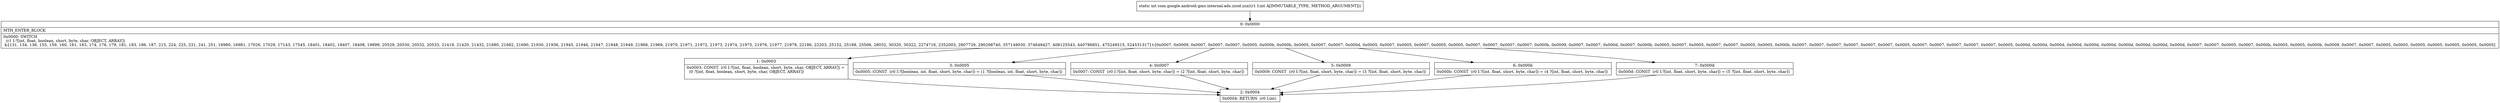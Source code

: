 digraph "CFG forcom.google.android.gms.internal.ads.zzod.zzx(I)I" {
Node_0 [shape=record,label="{0\:\ 0x0000|MTH_ENTER_BLOCK\l|0x0000: SWITCH  \l  (r1 I:?[int, float, boolean, short, byte, char, OBJECT, ARRAY])\l k:[131, 134, 136, 155, 159, 160, 161, 163, 174, 176, 179, 181, 183, 186, 187, 215, 224, 225, 231, 241, 251, 16980, 16981, 17026, 17029, 17143, 17545, 18401, 18402, 18407, 18408, 19899, 20529, 20530, 20532, 20533, 21419, 21420, 21432, 21680, 21682, 21690, 21930, 21936, 21945, 21946, 21947, 21948, 21949, 21968, 21969, 21970, 21971, 21972, 21973, 21974, 21975, 21976, 21977, 21978, 22186, 22203, 25152, 25188, 25506, 28032, 30320, 30322, 2274716, 2352003, 2807729, 290298740, 357149030, 374648427, 408125543, 440786851, 475249515, 524531317] t:[0x0007, 0x0009, 0x0007, 0x0007, 0x0007, 0x0005, 0x000b, 0x000b, 0x0005, 0x0007, 0x0007, 0x000d, 0x0005, 0x0007, 0x0005, 0x0007, 0x0005, 0x0005, 0x0007, 0x0007, 0x0007, 0x0007, 0x000b, 0x0009, 0x0007, 0x0007, 0x000d, 0x0007, 0x000b, 0x0005, 0x0007, 0x0005, 0x0007, 0x0007, 0x0005, 0x0005, 0x000b, 0x0007, 0x0007, 0x0007, 0x0007, 0x0007, 0x0007, 0x0005, 0x0007, 0x0007, 0x0007, 0x0007, 0x0007, 0x0005, 0x000d, 0x000d, 0x000d, 0x000d, 0x000d, 0x000d, 0x000d, 0x000d, 0x000d, 0x000d, 0x0007, 0x0007, 0x0005, 0x0007, 0x000b, 0x0005, 0x0005, 0x000b, 0x0009, 0x0007, 0x0007, 0x0005, 0x0005, 0x0005, 0x0005, 0x0005, 0x0005, 0x0005] \l}"];
Node_1 [shape=record,label="{1\:\ 0x0003|0x0003: CONST  (r0 I:?[int, float, boolean, short, byte, char, OBJECT, ARRAY]) = \l  (0 ?[int, float, boolean, short, byte, char, OBJECT, ARRAY])\l \l}"];
Node_2 [shape=record,label="{2\:\ 0x0004|0x0004: RETURN  (r0 I:int) \l}"];
Node_3 [shape=record,label="{3\:\ 0x0005|0x0005: CONST  (r0 I:?[boolean, int, float, short, byte, char]) = (1 ?[boolean, int, float, short, byte, char]) \l}"];
Node_4 [shape=record,label="{4\:\ 0x0007|0x0007: CONST  (r0 I:?[int, float, short, byte, char]) = (2 ?[int, float, short, byte, char]) \l}"];
Node_5 [shape=record,label="{5\:\ 0x0009|0x0009: CONST  (r0 I:?[int, float, short, byte, char]) = (3 ?[int, float, short, byte, char]) \l}"];
Node_6 [shape=record,label="{6\:\ 0x000b|0x000b: CONST  (r0 I:?[int, float, short, byte, char]) = (4 ?[int, float, short, byte, char]) \l}"];
Node_7 [shape=record,label="{7\:\ 0x000d|0x000d: CONST  (r0 I:?[int, float, short, byte, char]) = (5 ?[int, float, short, byte, char]) \l}"];
MethodNode[shape=record,label="{static int com.google.android.gms.internal.ads.zzod.zzx((r1 I:int A[IMMUTABLE_TYPE, METHOD_ARGUMENT])) }"];
MethodNode -> Node_0;
Node_0 -> Node_1;
Node_0 -> Node_3;
Node_0 -> Node_4;
Node_0 -> Node_5;
Node_0 -> Node_6;
Node_0 -> Node_7;
Node_1 -> Node_2;
Node_3 -> Node_2;
Node_4 -> Node_2;
Node_5 -> Node_2;
Node_6 -> Node_2;
Node_7 -> Node_2;
}


